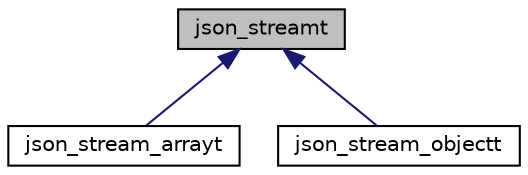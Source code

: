 digraph "json_streamt"
{
 // LATEX_PDF_SIZE
  bgcolor="transparent";
  edge [fontname="Helvetica",fontsize="10",labelfontname="Helvetica",labelfontsize="10"];
  node [fontname="Helvetica",fontsize="10",shape=record];
  Node1 [label="json_streamt",height=0.2,width=0.4,color="black", fillcolor="grey75", style="filled", fontcolor="black",tooltip="This class provides a facility for streaming JSON objects directly to the output instead of waiting f..."];
  Node1 -> Node2 [dir="back",color="midnightblue",fontsize="10",style="solid",fontname="Helvetica"];
  Node2 [label="json_stream_arrayt",height=0.2,width=0.4,color="black",URL="$classjson__stream__arrayt.html",tooltip="Provides methods for streaming JSON arrays."];
  Node1 -> Node3 [dir="back",color="midnightblue",fontsize="10",style="solid",fontname="Helvetica"];
  Node3 [label="json_stream_objectt",height=0.2,width=0.4,color="black",URL="$classjson__stream__objectt.html",tooltip="Provides methods for streaming JSON objects."];
}
